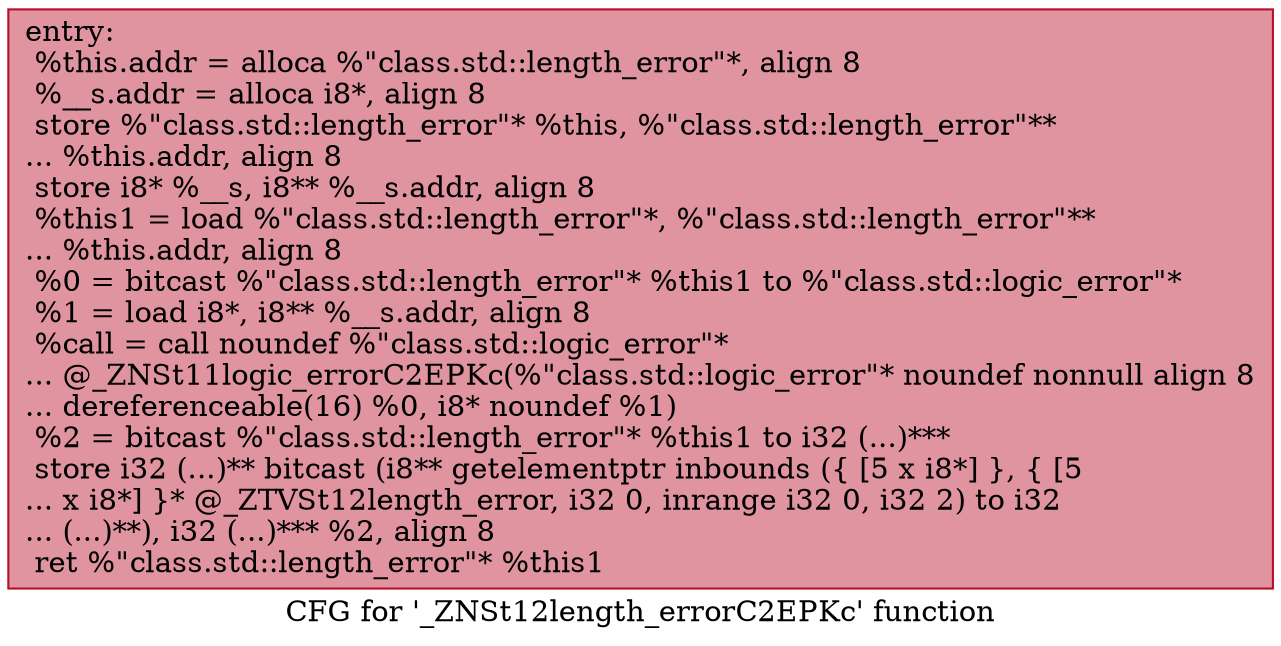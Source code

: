 digraph "CFG for '_ZNSt12length_errorC2EPKc' function" {
	label="CFG for '_ZNSt12length_errorC2EPKc' function";

	Node0x60000255dc80 [shape=record,color="#b70d28ff", style=filled, fillcolor="#b70d2870",label="{entry:\l  %this.addr = alloca %\"class.std::length_error\"*, align 8\l  %__s.addr = alloca i8*, align 8\l  store %\"class.std::length_error\"* %this, %\"class.std::length_error\"**\l... %this.addr, align 8\l  store i8* %__s, i8** %__s.addr, align 8\l  %this1 = load %\"class.std::length_error\"*, %\"class.std::length_error\"**\l... %this.addr, align 8\l  %0 = bitcast %\"class.std::length_error\"* %this1 to %\"class.std::logic_error\"*\l  %1 = load i8*, i8** %__s.addr, align 8\l  %call = call noundef %\"class.std::logic_error\"*\l... @_ZNSt11logic_errorC2EPKc(%\"class.std::logic_error\"* noundef nonnull align 8\l... dereferenceable(16) %0, i8* noundef %1)\l  %2 = bitcast %\"class.std::length_error\"* %this1 to i32 (...)***\l  store i32 (...)** bitcast (i8** getelementptr inbounds (\{ [5 x i8*] \}, \{ [5\l... x i8*] \}* @_ZTVSt12length_error, i32 0, inrange i32 0, i32 2) to i32\l... (...)**), i32 (...)*** %2, align 8\l  ret %\"class.std::length_error\"* %this1\l}"];
}
